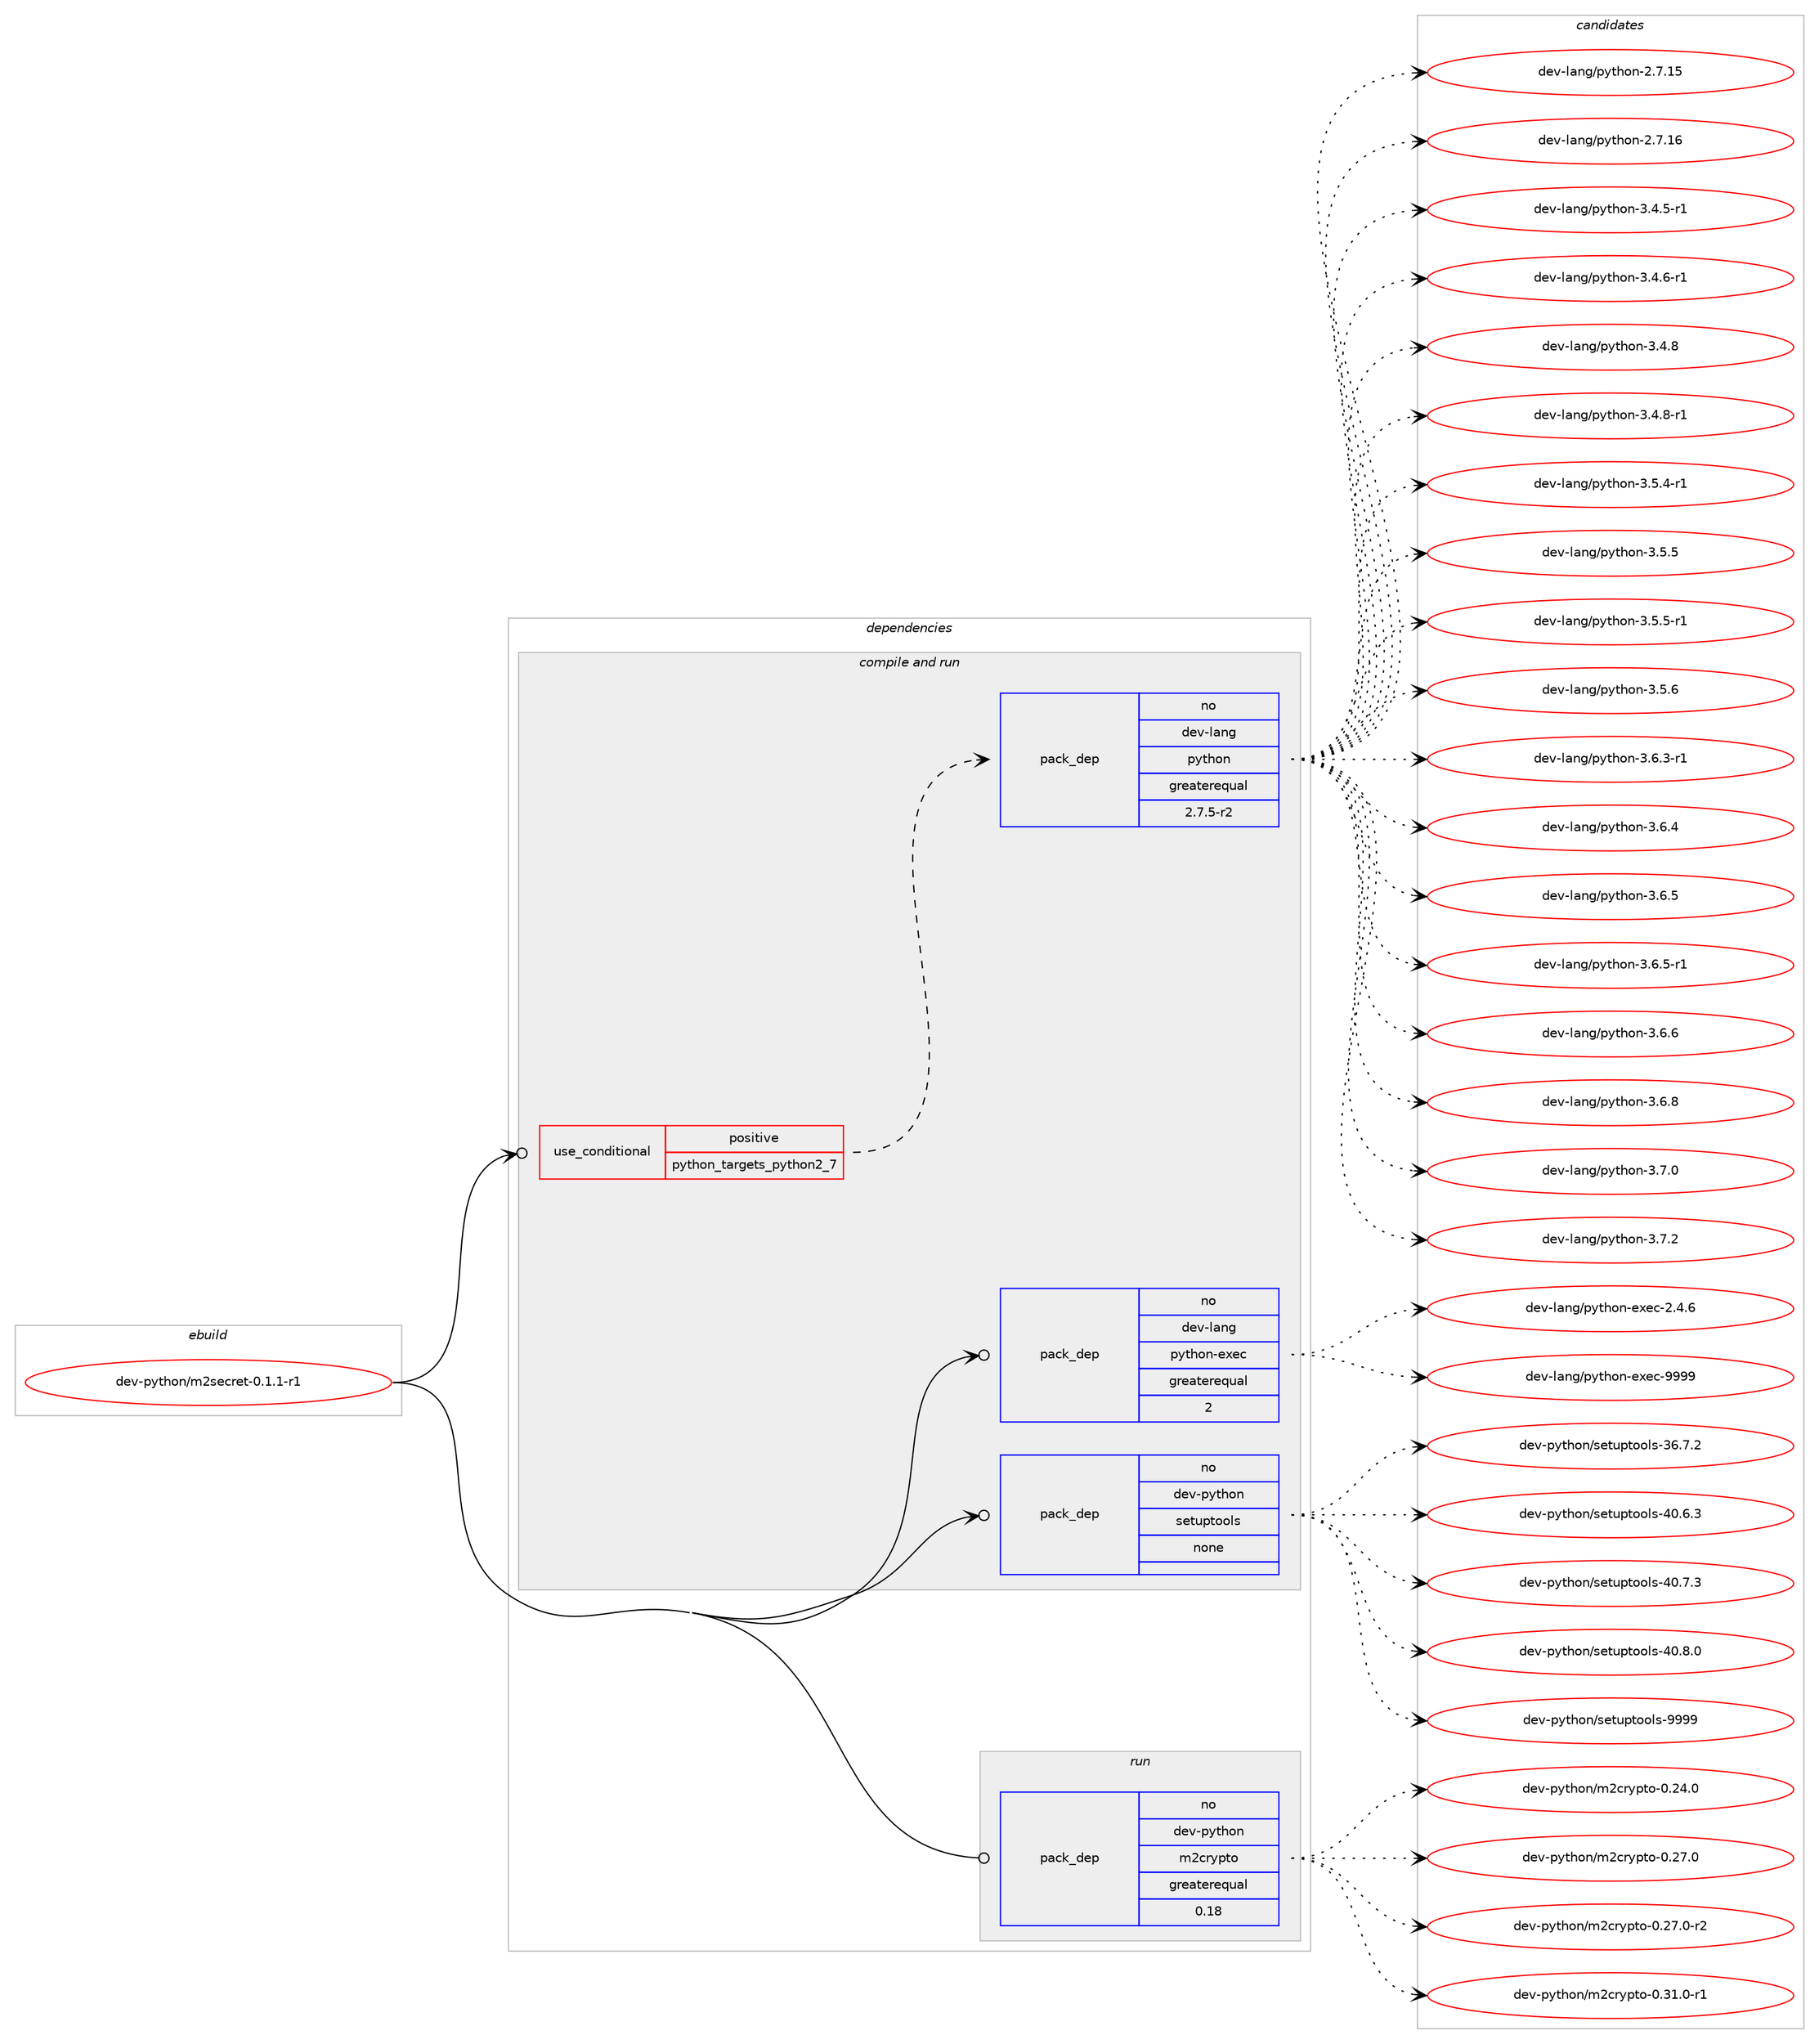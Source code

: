 digraph prolog {

# *************
# Graph options
# *************

newrank=true;
concentrate=true;
compound=true;
graph [rankdir=LR,fontname=Helvetica,fontsize=10,ranksep=1.5];#, ranksep=2.5, nodesep=0.2];
edge  [arrowhead=vee];
node  [fontname=Helvetica,fontsize=10];

# **********
# The ebuild
# **********

subgraph cluster_leftcol {
color=gray;
rank=same;
label=<<i>ebuild</i>>;
id [label="dev-python/m2secret-0.1.1-r1", color=red, width=4, href="../dev-python/m2secret-0.1.1-r1.svg"];
}

# ****************
# The dependencies
# ****************

subgraph cluster_midcol {
color=gray;
label=<<i>dependencies</i>>;
subgraph cluster_compile {
fillcolor="#eeeeee";
style=filled;
label=<<i>compile</i>>;
}
subgraph cluster_compileandrun {
fillcolor="#eeeeee";
style=filled;
label=<<i>compile and run</i>>;
subgraph cond377178 {
dependency1417940 [label=<<TABLE BORDER="0" CELLBORDER="1" CELLSPACING="0" CELLPADDING="4"><TR><TD ROWSPAN="3" CELLPADDING="10">use_conditional</TD></TR><TR><TD>positive</TD></TR><TR><TD>python_targets_python2_7</TD></TR></TABLE>>, shape=none, color=red];
subgraph pack1017489 {
dependency1417941 [label=<<TABLE BORDER="0" CELLBORDER="1" CELLSPACING="0" CELLPADDING="4" WIDTH="220"><TR><TD ROWSPAN="6" CELLPADDING="30">pack_dep</TD></TR><TR><TD WIDTH="110">no</TD></TR><TR><TD>dev-lang</TD></TR><TR><TD>python</TD></TR><TR><TD>greaterequal</TD></TR><TR><TD>2.7.5-r2</TD></TR></TABLE>>, shape=none, color=blue];
}
dependency1417940:e -> dependency1417941:w [weight=20,style="dashed",arrowhead="vee"];
}
id:e -> dependency1417940:w [weight=20,style="solid",arrowhead="odotvee"];
subgraph pack1017490 {
dependency1417942 [label=<<TABLE BORDER="0" CELLBORDER="1" CELLSPACING="0" CELLPADDING="4" WIDTH="220"><TR><TD ROWSPAN="6" CELLPADDING="30">pack_dep</TD></TR><TR><TD WIDTH="110">no</TD></TR><TR><TD>dev-lang</TD></TR><TR><TD>python-exec</TD></TR><TR><TD>greaterequal</TD></TR><TR><TD>2</TD></TR></TABLE>>, shape=none, color=blue];
}
id:e -> dependency1417942:w [weight=20,style="solid",arrowhead="odotvee"];
subgraph pack1017491 {
dependency1417943 [label=<<TABLE BORDER="0" CELLBORDER="1" CELLSPACING="0" CELLPADDING="4" WIDTH="220"><TR><TD ROWSPAN="6" CELLPADDING="30">pack_dep</TD></TR><TR><TD WIDTH="110">no</TD></TR><TR><TD>dev-python</TD></TR><TR><TD>setuptools</TD></TR><TR><TD>none</TD></TR><TR><TD></TD></TR></TABLE>>, shape=none, color=blue];
}
id:e -> dependency1417943:w [weight=20,style="solid",arrowhead="odotvee"];
}
subgraph cluster_run {
fillcolor="#eeeeee";
style=filled;
label=<<i>run</i>>;
subgraph pack1017492 {
dependency1417944 [label=<<TABLE BORDER="0" CELLBORDER="1" CELLSPACING="0" CELLPADDING="4" WIDTH="220"><TR><TD ROWSPAN="6" CELLPADDING="30">pack_dep</TD></TR><TR><TD WIDTH="110">no</TD></TR><TR><TD>dev-python</TD></TR><TR><TD>m2crypto</TD></TR><TR><TD>greaterequal</TD></TR><TR><TD>0.18</TD></TR></TABLE>>, shape=none, color=blue];
}
id:e -> dependency1417944:w [weight=20,style="solid",arrowhead="odot"];
}
}

# **************
# The candidates
# **************

subgraph cluster_choices {
rank=same;
color=gray;
label=<<i>candidates</i>>;

subgraph choice1017489 {
color=black;
nodesep=1;
choice10010111845108971101034711212111610411111045504655464953 [label="dev-lang/python-2.7.15", color=red, width=4,href="../dev-lang/python-2.7.15.svg"];
choice10010111845108971101034711212111610411111045504655464954 [label="dev-lang/python-2.7.16", color=red, width=4,href="../dev-lang/python-2.7.16.svg"];
choice1001011184510897110103471121211161041111104551465246534511449 [label="dev-lang/python-3.4.5-r1", color=red, width=4,href="../dev-lang/python-3.4.5-r1.svg"];
choice1001011184510897110103471121211161041111104551465246544511449 [label="dev-lang/python-3.4.6-r1", color=red, width=4,href="../dev-lang/python-3.4.6-r1.svg"];
choice100101118451089711010347112121116104111110455146524656 [label="dev-lang/python-3.4.8", color=red, width=4,href="../dev-lang/python-3.4.8.svg"];
choice1001011184510897110103471121211161041111104551465246564511449 [label="dev-lang/python-3.4.8-r1", color=red, width=4,href="../dev-lang/python-3.4.8-r1.svg"];
choice1001011184510897110103471121211161041111104551465346524511449 [label="dev-lang/python-3.5.4-r1", color=red, width=4,href="../dev-lang/python-3.5.4-r1.svg"];
choice100101118451089711010347112121116104111110455146534653 [label="dev-lang/python-3.5.5", color=red, width=4,href="../dev-lang/python-3.5.5.svg"];
choice1001011184510897110103471121211161041111104551465346534511449 [label="dev-lang/python-3.5.5-r1", color=red, width=4,href="../dev-lang/python-3.5.5-r1.svg"];
choice100101118451089711010347112121116104111110455146534654 [label="dev-lang/python-3.5.6", color=red, width=4,href="../dev-lang/python-3.5.6.svg"];
choice1001011184510897110103471121211161041111104551465446514511449 [label="dev-lang/python-3.6.3-r1", color=red, width=4,href="../dev-lang/python-3.6.3-r1.svg"];
choice100101118451089711010347112121116104111110455146544652 [label="dev-lang/python-3.6.4", color=red, width=4,href="../dev-lang/python-3.6.4.svg"];
choice100101118451089711010347112121116104111110455146544653 [label="dev-lang/python-3.6.5", color=red, width=4,href="../dev-lang/python-3.6.5.svg"];
choice1001011184510897110103471121211161041111104551465446534511449 [label="dev-lang/python-3.6.5-r1", color=red, width=4,href="../dev-lang/python-3.6.5-r1.svg"];
choice100101118451089711010347112121116104111110455146544654 [label="dev-lang/python-3.6.6", color=red, width=4,href="../dev-lang/python-3.6.6.svg"];
choice100101118451089711010347112121116104111110455146544656 [label="dev-lang/python-3.6.8", color=red, width=4,href="../dev-lang/python-3.6.8.svg"];
choice100101118451089711010347112121116104111110455146554648 [label="dev-lang/python-3.7.0", color=red, width=4,href="../dev-lang/python-3.7.0.svg"];
choice100101118451089711010347112121116104111110455146554650 [label="dev-lang/python-3.7.2", color=red, width=4,href="../dev-lang/python-3.7.2.svg"];
dependency1417941:e -> choice10010111845108971101034711212111610411111045504655464953:w [style=dotted,weight="100"];
dependency1417941:e -> choice10010111845108971101034711212111610411111045504655464954:w [style=dotted,weight="100"];
dependency1417941:e -> choice1001011184510897110103471121211161041111104551465246534511449:w [style=dotted,weight="100"];
dependency1417941:e -> choice1001011184510897110103471121211161041111104551465246544511449:w [style=dotted,weight="100"];
dependency1417941:e -> choice100101118451089711010347112121116104111110455146524656:w [style=dotted,weight="100"];
dependency1417941:e -> choice1001011184510897110103471121211161041111104551465246564511449:w [style=dotted,weight="100"];
dependency1417941:e -> choice1001011184510897110103471121211161041111104551465346524511449:w [style=dotted,weight="100"];
dependency1417941:e -> choice100101118451089711010347112121116104111110455146534653:w [style=dotted,weight="100"];
dependency1417941:e -> choice1001011184510897110103471121211161041111104551465346534511449:w [style=dotted,weight="100"];
dependency1417941:e -> choice100101118451089711010347112121116104111110455146534654:w [style=dotted,weight="100"];
dependency1417941:e -> choice1001011184510897110103471121211161041111104551465446514511449:w [style=dotted,weight="100"];
dependency1417941:e -> choice100101118451089711010347112121116104111110455146544652:w [style=dotted,weight="100"];
dependency1417941:e -> choice100101118451089711010347112121116104111110455146544653:w [style=dotted,weight="100"];
dependency1417941:e -> choice1001011184510897110103471121211161041111104551465446534511449:w [style=dotted,weight="100"];
dependency1417941:e -> choice100101118451089711010347112121116104111110455146544654:w [style=dotted,weight="100"];
dependency1417941:e -> choice100101118451089711010347112121116104111110455146544656:w [style=dotted,weight="100"];
dependency1417941:e -> choice100101118451089711010347112121116104111110455146554648:w [style=dotted,weight="100"];
dependency1417941:e -> choice100101118451089711010347112121116104111110455146554650:w [style=dotted,weight="100"];
}
subgraph choice1017490 {
color=black;
nodesep=1;
choice1001011184510897110103471121211161041111104510112010199455046524654 [label="dev-lang/python-exec-2.4.6", color=red, width=4,href="../dev-lang/python-exec-2.4.6.svg"];
choice10010111845108971101034711212111610411111045101120101994557575757 [label="dev-lang/python-exec-9999", color=red, width=4,href="../dev-lang/python-exec-9999.svg"];
dependency1417942:e -> choice1001011184510897110103471121211161041111104510112010199455046524654:w [style=dotted,weight="100"];
dependency1417942:e -> choice10010111845108971101034711212111610411111045101120101994557575757:w [style=dotted,weight="100"];
}
subgraph choice1017491 {
color=black;
nodesep=1;
choice100101118451121211161041111104711510111611711211611111110811545515446554650 [label="dev-python/setuptools-36.7.2", color=red, width=4,href="../dev-python/setuptools-36.7.2.svg"];
choice100101118451121211161041111104711510111611711211611111110811545524846544651 [label="dev-python/setuptools-40.6.3", color=red, width=4,href="../dev-python/setuptools-40.6.3.svg"];
choice100101118451121211161041111104711510111611711211611111110811545524846554651 [label="dev-python/setuptools-40.7.3", color=red, width=4,href="../dev-python/setuptools-40.7.3.svg"];
choice100101118451121211161041111104711510111611711211611111110811545524846564648 [label="dev-python/setuptools-40.8.0", color=red, width=4,href="../dev-python/setuptools-40.8.0.svg"];
choice10010111845112121116104111110471151011161171121161111111081154557575757 [label="dev-python/setuptools-9999", color=red, width=4,href="../dev-python/setuptools-9999.svg"];
dependency1417943:e -> choice100101118451121211161041111104711510111611711211611111110811545515446554650:w [style=dotted,weight="100"];
dependency1417943:e -> choice100101118451121211161041111104711510111611711211611111110811545524846544651:w [style=dotted,weight="100"];
dependency1417943:e -> choice100101118451121211161041111104711510111611711211611111110811545524846554651:w [style=dotted,weight="100"];
dependency1417943:e -> choice100101118451121211161041111104711510111611711211611111110811545524846564648:w [style=dotted,weight="100"];
dependency1417943:e -> choice10010111845112121116104111110471151011161171121161111111081154557575757:w [style=dotted,weight="100"];
}
subgraph choice1017492 {
color=black;
nodesep=1;
choice1001011184511212111610411111047109509911412111211611145484650524648 [label="dev-python/m2crypto-0.24.0", color=red, width=4,href="../dev-python/m2crypto-0.24.0.svg"];
choice1001011184511212111610411111047109509911412111211611145484650554648 [label="dev-python/m2crypto-0.27.0", color=red, width=4,href="../dev-python/m2crypto-0.27.0.svg"];
choice10010111845112121116104111110471095099114121112116111454846505546484511450 [label="dev-python/m2crypto-0.27.0-r2", color=red, width=4,href="../dev-python/m2crypto-0.27.0-r2.svg"];
choice10010111845112121116104111110471095099114121112116111454846514946484511449 [label="dev-python/m2crypto-0.31.0-r1", color=red, width=4,href="../dev-python/m2crypto-0.31.0-r1.svg"];
dependency1417944:e -> choice1001011184511212111610411111047109509911412111211611145484650524648:w [style=dotted,weight="100"];
dependency1417944:e -> choice1001011184511212111610411111047109509911412111211611145484650554648:w [style=dotted,weight="100"];
dependency1417944:e -> choice10010111845112121116104111110471095099114121112116111454846505546484511450:w [style=dotted,weight="100"];
dependency1417944:e -> choice10010111845112121116104111110471095099114121112116111454846514946484511449:w [style=dotted,weight="100"];
}
}

}
